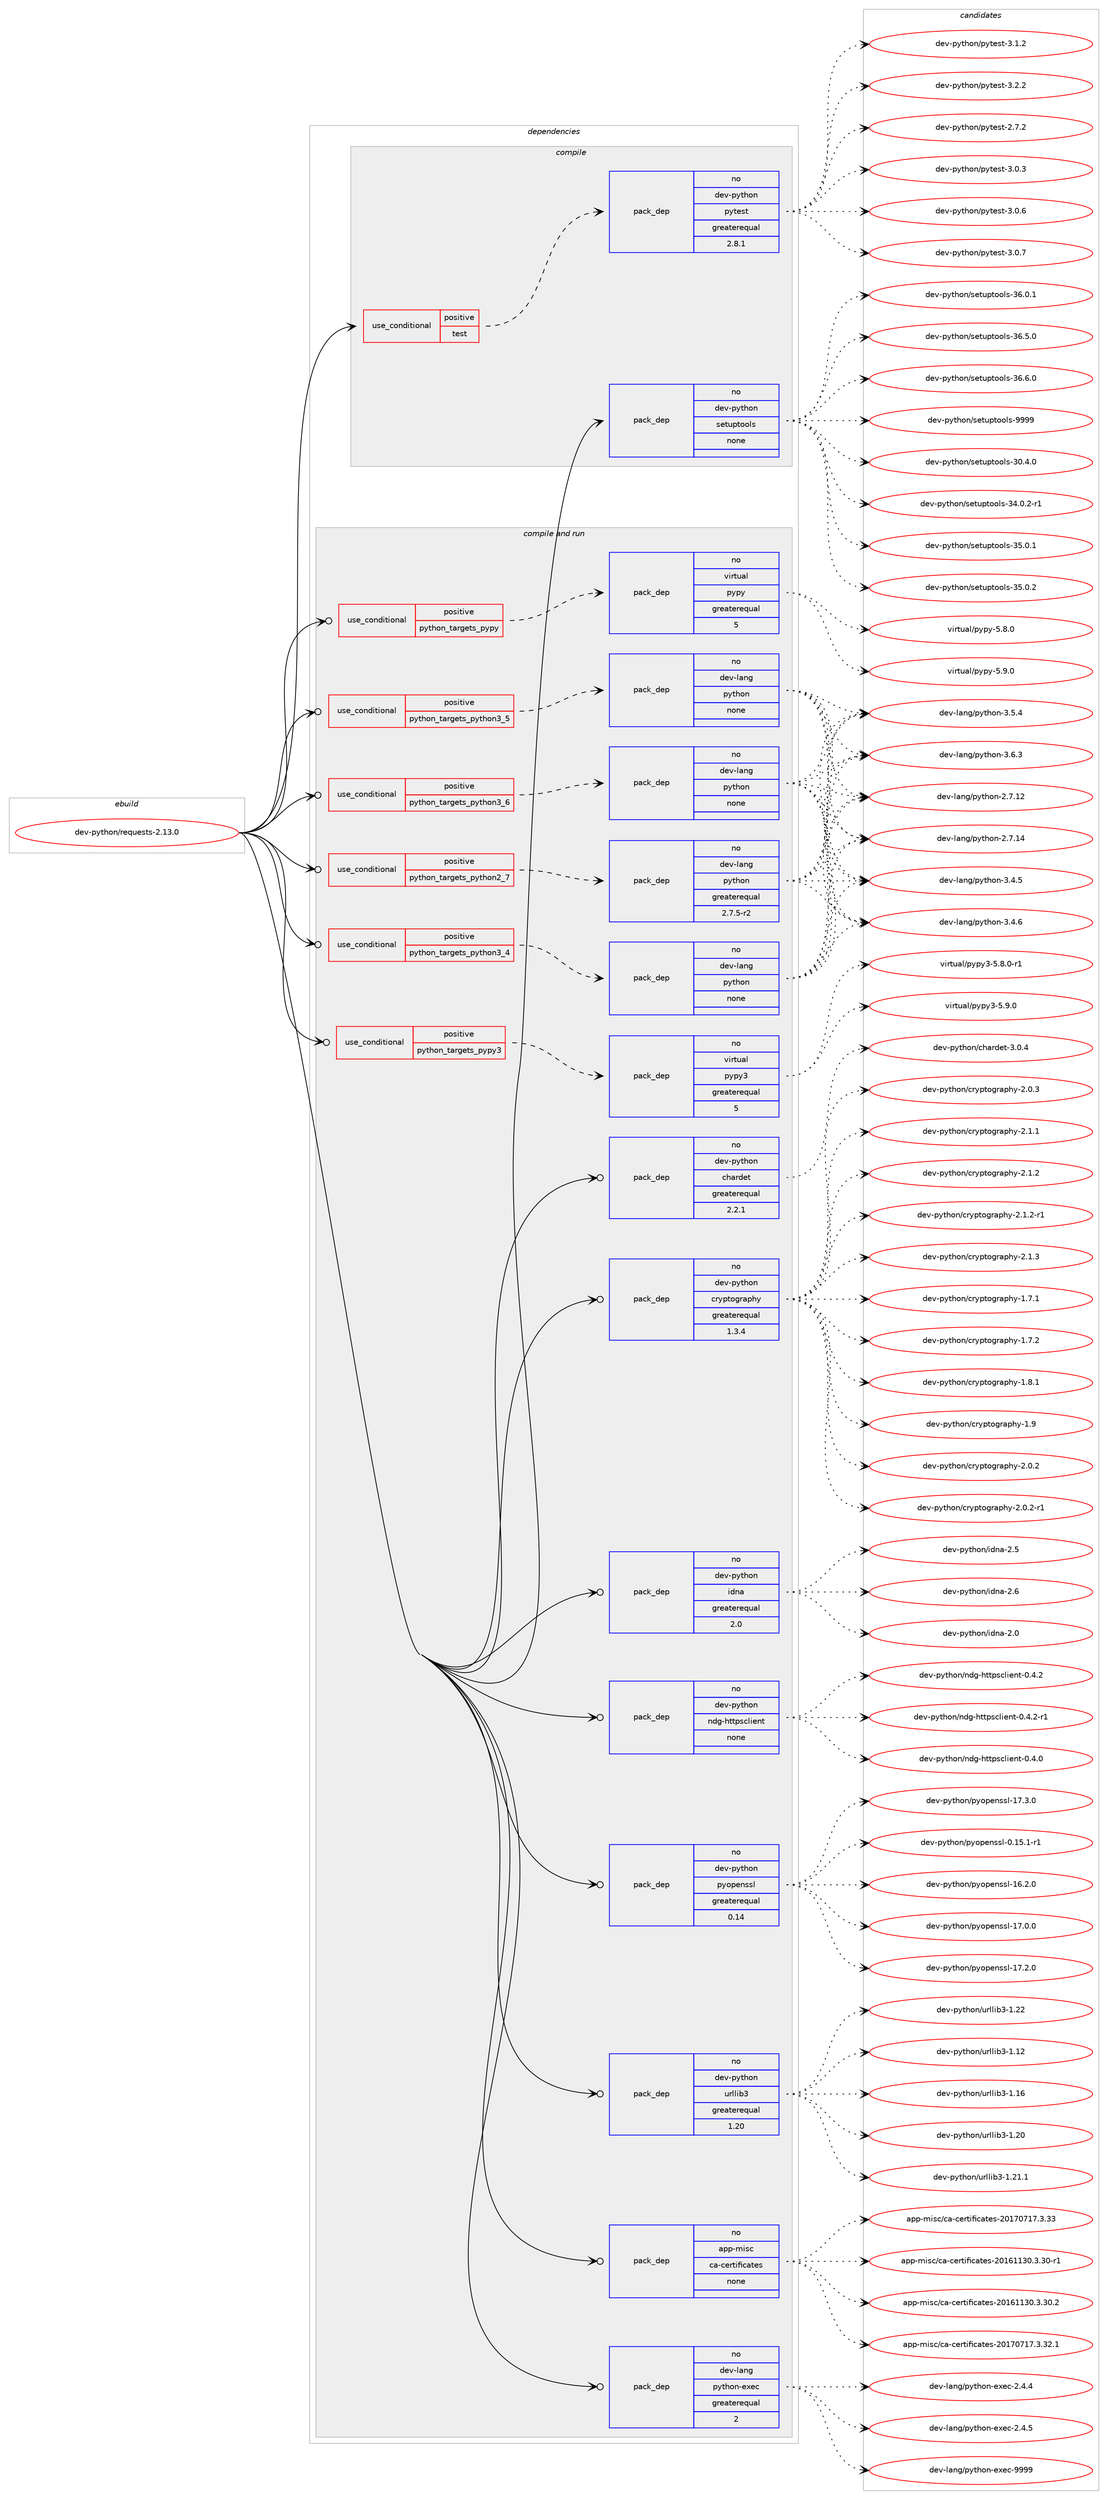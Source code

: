 digraph prolog {

# *************
# Graph options
# *************

newrank=true;
concentrate=true;
compound=true;
graph [rankdir=LR,fontname=Helvetica,fontsize=10,ranksep=1.5];#, ranksep=2.5, nodesep=0.2];
edge  [arrowhead=vee];
node  [fontname=Helvetica,fontsize=10];

# **********
# The ebuild
# **********

subgraph cluster_leftcol {
color=gray;
rank=same;
label=<<i>ebuild</i>>;
id [label="dev-python/requests-2.13.0", color=red, width=4, href="../dev-python/requests-2.13.0.svg"];
}

# ****************
# The dependencies
# ****************

subgraph cluster_midcol {
color=gray;
label=<<i>dependencies</i>>;
subgraph cluster_compile {
fillcolor="#eeeeee";
style=filled;
label=<<i>compile</i>>;
subgraph cond40980 {
dependency185301 [label=<<TABLE BORDER="0" CELLBORDER="1" CELLSPACING="0" CELLPADDING="4"><TR><TD ROWSPAN="3" CELLPADDING="10">use_conditional</TD></TR><TR><TD>positive</TD></TR><TR><TD>test</TD></TR></TABLE>>, shape=none, color=red];
subgraph pack140368 {
dependency185302 [label=<<TABLE BORDER="0" CELLBORDER="1" CELLSPACING="0" CELLPADDING="4" WIDTH="220"><TR><TD ROWSPAN="6" CELLPADDING="30">pack_dep</TD></TR><TR><TD WIDTH="110">no</TD></TR><TR><TD>dev-python</TD></TR><TR><TD>pytest</TD></TR><TR><TD>greaterequal</TD></TR><TR><TD>2.8.1</TD></TR></TABLE>>, shape=none, color=blue];
}
dependency185301:e -> dependency185302:w [weight=20,style="dashed",arrowhead="vee"];
}
id:e -> dependency185301:w [weight=20,style="solid",arrowhead="vee"];
subgraph pack140369 {
dependency185303 [label=<<TABLE BORDER="0" CELLBORDER="1" CELLSPACING="0" CELLPADDING="4" WIDTH="220"><TR><TD ROWSPAN="6" CELLPADDING="30">pack_dep</TD></TR><TR><TD WIDTH="110">no</TD></TR><TR><TD>dev-python</TD></TR><TR><TD>setuptools</TD></TR><TR><TD>none</TD></TR><TR><TD></TD></TR></TABLE>>, shape=none, color=blue];
}
id:e -> dependency185303:w [weight=20,style="solid",arrowhead="vee"];
}
subgraph cluster_compileandrun {
fillcolor="#eeeeee";
style=filled;
label=<<i>compile and run</i>>;
subgraph cond40981 {
dependency185304 [label=<<TABLE BORDER="0" CELLBORDER="1" CELLSPACING="0" CELLPADDING="4"><TR><TD ROWSPAN="3" CELLPADDING="10">use_conditional</TD></TR><TR><TD>positive</TD></TR><TR><TD>python_targets_pypy</TD></TR></TABLE>>, shape=none, color=red];
subgraph pack140370 {
dependency185305 [label=<<TABLE BORDER="0" CELLBORDER="1" CELLSPACING="0" CELLPADDING="4" WIDTH="220"><TR><TD ROWSPAN="6" CELLPADDING="30">pack_dep</TD></TR><TR><TD WIDTH="110">no</TD></TR><TR><TD>virtual</TD></TR><TR><TD>pypy</TD></TR><TR><TD>greaterequal</TD></TR><TR><TD>5</TD></TR></TABLE>>, shape=none, color=blue];
}
dependency185304:e -> dependency185305:w [weight=20,style="dashed",arrowhead="vee"];
}
id:e -> dependency185304:w [weight=20,style="solid",arrowhead="odotvee"];
subgraph cond40982 {
dependency185306 [label=<<TABLE BORDER="0" CELLBORDER="1" CELLSPACING="0" CELLPADDING="4"><TR><TD ROWSPAN="3" CELLPADDING="10">use_conditional</TD></TR><TR><TD>positive</TD></TR><TR><TD>python_targets_pypy3</TD></TR></TABLE>>, shape=none, color=red];
subgraph pack140371 {
dependency185307 [label=<<TABLE BORDER="0" CELLBORDER="1" CELLSPACING="0" CELLPADDING="4" WIDTH="220"><TR><TD ROWSPAN="6" CELLPADDING="30">pack_dep</TD></TR><TR><TD WIDTH="110">no</TD></TR><TR><TD>virtual</TD></TR><TR><TD>pypy3</TD></TR><TR><TD>greaterequal</TD></TR><TR><TD>5</TD></TR></TABLE>>, shape=none, color=blue];
}
dependency185306:e -> dependency185307:w [weight=20,style="dashed",arrowhead="vee"];
}
id:e -> dependency185306:w [weight=20,style="solid",arrowhead="odotvee"];
subgraph cond40983 {
dependency185308 [label=<<TABLE BORDER="0" CELLBORDER="1" CELLSPACING="0" CELLPADDING="4"><TR><TD ROWSPAN="3" CELLPADDING="10">use_conditional</TD></TR><TR><TD>positive</TD></TR><TR><TD>python_targets_python2_7</TD></TR></TABLE>>, shape=none, color=red];
subgraph pack140372 {
dependency185309 [label=<<TABLE BORDER="0" CELLBORDER="1" CELLSPACING="0" CELLPADDING="4" WIDTH="220"><TR><TD ROWSPAN="6" CELLPADDING="30">pack_dep</TD></TR><TR><TD WIDTH="110">no</TD></TR><TR><TD>dev-lang</TD></TR><TR><TD>python</TD></TR><TR><TD>greaterequal</TD></TR><TR><TD>2.7.5-r2</TD></TR></TABLE>>, shape=none, color=blue];
}
dependency185308:e -> dependency185309:w [weight=20,style="dashed",arrowhead="vee"];
}
id:e -> dependency185308:w [weight=20,style="solid",arrowhead="odotvee"];
subgraph cond40984 {
dependency185310 [label=<<TABLE BORDER="0" CELLBORDER="1" CELLSPACING="0" CELLPADDING="4"><TR><TD ROWSPAN="3" CELLPADDING="10">use_conditional</TD></TR><TR><TD>positive</TD></TR><TR><TD>python_targets_python3_4</TD></TR></TABLE>>, shape=none, color=red];
subgraph pack140373 {
dependency185311 [label=<<TABLE BORDER="0" CELLBORDER="1" CELLSPACING="0" CELLPADDING="4" WIDTH="220"><TR><TD ROWSPAN="6" CELLPADDING="30">pack_dep</TD></TR><TR><TD WIDTH="110">no</TD></TR><TR><TD>dev-lang</TD></TR><TR><TD>python</TD></TR><TR><TD>none</TD></TR><TR><TD></TD></TR></TABLE>>, shape=none, color=blue];
}
dependency185310:e -> dependency185311:w [weight=20,style="dashed",arrowhead="vee"];
}
id:e -> dependency185310:w [weight=20,style="solid",arrowhead="odotvee"];
subgraph cond40985 {
dependency185312 [label=<<TABLE BORDER="0" CELLBORDER="1" CELLSPACING="0" CELLPADDING="4"><TR><TD ROWSPAN="3" CELLPADDING="10">use_conditional</TD></TR><TR><TD>positive</TD></TR><TR><TD>python_targets_python3_5</TD></TR></TABLE>>, shape=none, color=red];
subgraph pack140374 {
dependency185313 [label=<<TABLE BORDER="0" CELLBORDER="1" CELLSPACING="0" CELLPADDING="4" WIDTH="220"><TR><TD ROWSPAN="6" CELLPADDING="30">pack_dep</TD></TR><TR><TD WIDTH="110">no</TD></TR><TR><TD>dev-lang</TD></TR><TR><TD>python</TD></TR><TR><TD>none</TD></TR><TR><TD></TD></TR></TABLE>>, shape=none, color=blue];
}
dependency185312:e -> dependency185313:w [weight=20,style="dashed",arrowhead="vee"];
}
id:e -> dependency185312:w [weight=20,style="solid",arrowhead="odotvee"];
subgraph cond40986 {
dependency185314 [label=<<TABLE BORDER="0" CELLBORDER="1" CELLSPACING="0" CELLPADDING="4"><TR><TD ROWSPAN="3" CELLPADDING="10">use_conditional</TD></TR><TR><TD>positive</TD></TR><TR><TD>python_targets_python3_6</TD></TR></TABLE>>, shape=none, color=red];
subgraph pack140375 {
dependency185315 [label=<<TABLE BORDER="0" CELLBORDER="1" CELLSPACING="0" CELLPADDING="4" WIDTH="220"><TR><TD ROWSPAN="6" CELLPADDING="30">pack_dep</TD></TR><TR><TD WIDTH="110">no</TD></TR><TR><TD>dev-lang</TD></TR><TR><TD>python</TD></TR><TR><TD>none</TD></TR><TR><TD></TD></TR></TABLE>>, shape=none, color=blue];
}
dependency185314:e -> dependency185315:w [weight=20,style="dashed",arrowhead="vee"];
}
id:e -> dependency185314:w [weight=20,style="solid",arrowhead="odotvee"];
subgraph pack140376 {
dependency185316 [label=<<TABLE BORDER="0" CELLBORDER="1" CELLSPACING="0" CELLPADDING="4" WIDTH="220"><TR><TD ROWSPAN="6" CELLPADDING="30">pack_dep</TD></TR><TR><TD WIDTH="110">no</TD></TR><TR><TD>app-misc</TD></TR><TR><TD>ca-certificates</TD></TR><TR><TD>none</TD></TR><TR><TD></TD></TR></TABLE>>, shape=none, color=blue];
}
id:e -> dependency185316:w [weight=20,style="solid",arrowhead="odotvee"];
subgraph pack140377 {
dependency185317 [label=<<TABLE BORDER="0" CELLBORDER="1" CELLSPACING="0" CELLPADDING="4" WIDTH="220"><TR><TD ROWSPAN="6" CELLPADDING="30">pack_dep</TD></TR><TR><TD WIDTH="110">no</TD></TR><TR><TD>dev-lang</TD></TR><TR><TD>python-exec</TD></TR><TR><TD>greaterequal</TD></TR><TR><TD>2</TD></TR></TABLE>>, shape=none, color=blue];
}
id:e -> dependency185317:w [weight=20,style="solid",arrowhead="odotvee"];
subgraph pack140378 {
dependency185318 [label=<<TABLE BORDER="0" CELLBORDER="1" CELLSPACING="0" CELLPADDING="4" WIDTH="220"><TR><TD ROWSPAN="6" CELLPADDING="30">pack_dep</TD></TR><TR><TD WIDTH="110">no</TD></TR><TR><TD>dev-python</TD></TR><TR><TD>chardet</TD></TR><TR><TD>greaterequal</TD></TR><TR><TD>2.2.1</TD></TR></TABLE>>, shape=none, color=blue];
}
id:e -> dependency185318:w [weight=20,style="solid",arrowhead="odotvee"];
subgraph pack140379 {
dependency185319 [label=<<TABLE BORDER="0" CELLBORDER="1" CELLSPACING="0" CELLPADDING="4" WIDTH="220"><TR><TD ROWSPAN="6" CELLPADDING="30">pack_dep</TD></TR><TR><TD WIDTH="110">no</TD></TR><TR><TD>dev-python</TD></TR><TR><TD>cryptography</TD></TR><TR><TD>greaterequal</TD></TR><TR><TD>1.3.4</TD></TR></TABLE>>, shape=none, color=blue];
}
id:e -> dependency185319:w [weight=20,style="solid",arrowhead="odotvee"];
subgraph pack140380 {
dependency185320 [label=<<TABLE BORDER="0" CELLBORDER="1" CELLSPACING="0" CELLPADDING="4" WIDTH="220"><TR><TD ROWSPAN="6" CELLPADDING="30">pack_dep</TD></TR><TR><TD WIDTH="110">no</TD></TR><TR><TD>dev-python</TD></TR><TR><TD>idna</TD></TR><TR><TD>greaterequal</TD></TR><TR><TD>2.0</TD></TR></TABLE>>, shape=none, color=blue];
}
id:e -> dependency185320:w [weight=20,style="solid",arrowhead="odotvee"];
subgraph pack140381 {
dependency185321 [label=<<TABLE BORDER="0" CELLBORDER="1" CELLSPACING="0" CELLPADDING="4" WIDTH="220"><TR><TD ROWSPAN="6" CELLPADDING="30">pack_dep</TD></TR><TR><TD WIDTH="110">no</TD></TR><TR><TD>dev-python</TD></TR><TR><TD>ndg-httpsclient</TD></TR><TR><TD>none</TD></TR><TR><TD></TD></TR></TABLE>>, shape=none, color=blue];
}
id:e -> dependency185321:w [weight=20,style="solid",arrowhead="odotvee"];
subgraph pack140382 {
dependency185322 [label=<<TABLE BORDER="0" CELLBORDER="1" CELLSPACING="0" CELLPADDING="4" WIDTH="220"><TR><TD ROWSPAN="6" CELLPADDING="30">pack_dep</TD></TR><TR><TD WIDTH="110">no</TD></TR><TR><TD>dev-python</TD></TR><TR><TD>pyopenssl</TD></TR><TR><TD>greaterequal</TD></TR><TR><TD>0.14</TD></TR></TABLE>>, shape=none, color=blue];
}
id:e -> dependency185322:w [weight=20,style="solid",arrowhead="odotvee"];
subgraph pack140383 {
dependency185323 [label=<<TABLE BORDER="0" CELLBORDER="1" CELLSPACING="0" CELLPADDING="4" WIDTH="220"><TR><TD ROWSPAN="6" CELLPADDING="30">pack_dep</TD></TR><TR><TD WIDTH="110">no</TD></TR><TR><TD>dev-python</TD></TR><TR><TD>urllib3</TD></TR><TR><TD>greaterequal</TD></TR><TR><TD>1.20</TD></TR></TABLE>>, shape=none, color=blue];
}
id:e -> dependency185323:w [weight=20,style="solid",arrowhead="odotvee"];
}
subgraph cluster_run {
fillcolor="#eeeeee";
style=filled;
label=<<i>run</i>>;
}
}

# **************
# The candidates
# **************

subgraph cluster_choices {
rank=same;
color=gray;
label=<<i>candidates</i>>;

subgraph choice140368 {
color=black;
nodesep=1;
choice1001011184511212111610411111047112121116101115116455046554650 [label="dev-python/pytest-2.7.2", color=red, width=4,href="../dev-python/pytest-2.7.2.svg"];
choice1001011184511212111610411111047112121116101115116455146484651 [label="dev-python/pytest-3.0.3", color=red, width=4,href="../dev-python/pytest-3.0.3.svg"];
choice1001011184511212111610411111047112121116101115116455146484654 [label="dev-python/pytest-3.0.6", color=red, width=4,href="../dev-python/pytest-3.0.6.svg"];
choice1001011184511212111610411111047112121116101115116455146484655 [label="dev-python/pytest-3.0.7", color=red, width=4,href="../dev-python/pytest-3.0.7.svg"];
choice1001011184511212111610411111047112121116101115116455146494650 [label="dev-python/pytest-3.1.2", color=red, width=4,href="../dev-python/pytest-3.1.2.svg"];
choice1001011184511212111610411111047112121116101115116455146504650 [label="dev-python/pytest-3.2.2", color=red, width=4,href="../dev-python/pytest-3.2.2.svg"];
dependency185302:e -> choice1001011184511212111610411111047112121116101115116455046554650:w [style=dotted,weight="100"];
dependency185302:e -> choice1001011184511212111610411111047112121116101115116455146484651:w [style=dotted,weight="100"];
dependency185302:e -> choice1001011184511212111610411111047112121116101115116455146484654:w [style=dotted,weight="100"];
dependency185302:e -> choice1001011184511212111610411111047112121116101115116455146484655:w [style=dotted,weight="100"];
dependency185302:e -> choice1001011184511212111610411111047112121116101115116455146494650:w [style=dotted,weight="100"];
dependency185302:e -> choice1001011184511212111610411111047112121116101115116455146504650:w [style=dotted,weight="100"];
}
subgraph choice140369 {
color=black;
nodesep=1;
choice100101118451121211161041111104711510111611711211611111110811545514846524648 [label="dev-python/setuptools-30.4.0", color=red, width=4,href="../dev-python/setuptools-30.4.0.svg"];
choice1001011184511212111610411111047115101116117112116111111108115455152464846504511449 [label="dev-python/setuptools-34.0.2-r1", color=red, width=4,href="../dev-python/setuptools-34.0.2-r1.svg"];
choice100101118451121211161041111104711510111611711211611111110811545515346484649 [label="dev-python/setuptools-35.0.1", color=red, width=4,href="../dev-python/setuptools-35.0.1.svg"];
choice100101118451121211161041111104711510111611711211611111110811545515346484650 [label="dev-python/setuptools-35.0.2", color=red, width=4,href="../dev-python/setuptools-35.0.2.svg"];
choice100101118451121211161041111104711510111611711211611111110811545515446484649 [label="dev-python/setuptools-36.0.1", color=red, width=4,href="../dev-python/setuptools-36.0.1.svg"];
choice100101118451121211161041111104711510111611711211611111110811545515446534648 [label="dev-python/setuptools-36.5.0", color=red, width=4,href="../dev-python/setuptools-36.5.0.svg"];
choice100101118451121211161041111104711510111611711211611111110811545515446544648 [label="dev-python/setuptools-36.6.0", color=red, width=4,href="../dev-python/setuptools-36.6.0.svg"];
choice10010111845112121116104111110471151011161171121161111111081154557575757 [label="dev-python/setuptools-9999", color=red, width=4,href="../dev-python/setuptools-9999.svg"];
dependency185303:e -> choice100101118451121211161041111104711510111611711211611111110811545514846524648:w [style=dotted,weight="100"];
dependency185303:e -> choice1001011184511212111610411111047115101116117112116111111108115455152464846504511449:w [style=dotted,weight="100"];
dependency185303:e -> choice100101118451121211161041111104711510111611711211611111110811545515346484649:w [style=dotted,weight="100"];
dependency185303:e -> choice100101118451121211161041111104711510111611711211611111110811545515346484650:w [style=dotted,weight="100"];
dependency185303:e -> choice100101118451121211161041111104711510111611711211611111110811545515446484649:w [style=dotted,weight="100"];
dependency185303:e -> choice100101118451121211161041111104711510111611711211611111110811545515446534648:w [style=dotted,weight="100"];
dependency185303:e -> choice100101118451121211161041111104711510111611711211611111110811545515446544648:w [style=dotted,weight="100"];
dependency185303:e -> choice10010111845112121116104111110471151011161171121161111111081154557575757:w [style=dotted,weight="100"];
}
subgraph choice140370 {
color=black;
nodesep=1;
choice1181051141161179710847112121112121455346564648 [label="virtual/pypy-5.8.0", color=red, width=4,href="../virtual/pypy-5.8.0.svg"];
choice1181051141161179710847112121112121455346574648 [label="virtual/pypy-5.9.0", color=red, width=4,href="../virtual/pypy-5.9.0.svg"];
dependency185305:e -> choice1181051141161179710847112121112121455346564648:w [style=dotted,weight="100"];
dependency185305:e -> choice1181051141161179710847112121112121455346574648:w [style=dotted,weight="100"];
}
subgraph choice140371 {
color=black;
nodesep=1;
choice1181051141161179710847112121112121514553465646484511449 [label="virtual/pypy3-5.8.0-r1", color=red, width=4,href="../virtual/pypy3-5.8.0-r1.svg"];
choice118105114116117971084711212111212151455346574648 [label="virtual/pypy3-5.9.0", color=red, width=4,href="../virtual/pypy3-5.9.0.svg"];
dependency185307:e -> choice1181051141161179710847112121112121514553465646484511449:w [style=dotted,weight="100"];
dependency185307:e -> choice118105114116117971084711212111212151455346574648:w [style=dotted,weight="100"];
}
subgraph choice140372 {
color=black;
nodesep=1;
choice10010111845108971101034711212111610411111045504655464950 [label="dev-lang/python-2.7.12", color=red, width=4,href="../dev-lang/python-2.7.12.svg"];
choice10010111845108971101034711212111610411111045504655464952 [label="dev-lang/python-2.7.14", color=red, width=4,href="../dev-lang/python-2.7.14.svg"];
choice100101118451089711010347112121116104111110455146524653 [label="dev-lang/python-3.4.5", color=red, width=4,href="../dev-lang/python-3.4.5.svg"];
choice100101118451089711010347112121116104111110455146524654 [label="dev-lang/python-3.4.6", color=red, width=4,href="../dev-lang/python-3.4.6.svg"];
choice100101118451089711010347112121116104111110455146534652 [label="dev-lang/python-3.5.4", color=red, width=4,href="../dev-lang/python-3.5.4.svg"];
choice100101118451089711010347112121116104111110455146544651 [label="dev-lang/python-3.6.3", color=red, width=4,href="../dev-lang/python-3.6.3.svg"];
dependency185309:e -> choice10010111845108971101034711212111610411111045504655464950:w [style=dotted,weight="100"];
dependency185309:e -> choice10010111845108971101034711212111610411111045504655464952:w [style=dotted,weight="100"];
dependency185309:e -> choice100101118451089711010347112121116104111110455146524653:w [style=dotted,weight="100"];
dependency185309:e -> choice100101118451089711010347112121116104111110455146524654:w [style=dotted,weight="100"];
dependency185309:e -> choice100101118451089711010347112121116104111110455146534652:w [style=dotted,weight="100"];
dependency185309:e -> choice100101118451089711010347112121116104111110455146544651:w [style=dotted,weight="100"];
}
subgraph choice140373 {
color=black;
nodesep=1;
choice10010111845108971101034711212111610411111045504655464950 [label="dev-lang/python-2.7.12", color=red, width=4,href="../dev-lang/python-2.7.12.svg"];
choice10010111845108971101034711212111610411111045504655464952 [label="dev-lang/python-2.7.14", color=red, width=4,href="../dev-lang/python-2.7.14.svg"];
choice100101118451089711010347112121116104111110455146524653 [label="dev-lang/python-3.4.5", color=red, width=4,href="../dev-lang/python-3.4.5.svg"];
choice100101118451089711010347112121116104111110455146524654 [label="dev-lang/python-3.4.6", color=red, width=4,href="../dev-lang/python-3.4.6.svg"];
choice100101118451089711010347112121116104111110455146534652 [label="dev-lang/python-3.5.4", color=red, width=4,href="../dev-lang/python-3.5.4.svg"];
choice100101118451089711010347112121116104111110455146544651 [label="dev-lang/python-3.6.3", color=red, width=4,href="../dev-lang/python-3.6.3.svg"];
dependency185311:e -> choice10010111845108971101034711212111610411111045504655464950:w [style=dotted,weight="100"];
dependency185311:e -> choice10010111845108971101034711212111610411111045504655464952:w [style=dotted,weight="100"];
dependency185311:e -> choice100101118451089711010347112121116104111110455146524653:w [style=dotted,weight="100"];
dependency185311:e -> choice100101118451089711010347112121116104111110455146524654:w [style=dotted,weight="100"];
dependency185311:e -> choice100101118451089711010347112121116104111110455146534652:w [style=dotted,weight="100"];
dependency185311:e -> choice100101118451089711010347112121116104111110455146544651:w [style=dotted,weight="100"];
}
subgraph choice140374 {
color=black;
nodesep=1;
choice10010111845108971101034711212111610411111045504655464950 [label="dev-lang/python-2.7.12", color=red, width=4,href="../dev-lang/python-2.7.12.svg"];
choice10010111845108971101034711212111610411111045504655464952 [label="dev-lang/python-2.7.14", color=red, width=4,href="../dev-lang/python-2.7.14.svg"];
choice100101118451089711010347112121116104111110455146524653 [label="dev-lang/python-3.4.5", color=red, width=4,href="../dev-lang/python-3.4.5.svg"];
choice100101118451089711010347112121116104111110455146524654 [label="dev-lang/python-3.4.6", color=red, width=4,href="../dev-lang/python-3.4.6.svg"];
choice100101118451089711010347112121116104111110455146534652 [label="dev-lang/python-3.5.4", color=red, width=4,href="../dev-lang/python-3.5.4.svg"];
choice100101118451089711010347112121116104111110455146544651 [label="dev-lang/python-3.6.3", color=red, width=4,href="../dev-lang/python-3.6.3.svg"];
dependency185313:e -> choice10010111845108971101034711212111610411111045504655464950:w [style=dotted,weight="100"];
dependency185313:e -> choice10010111845108971101034711212111610411111045504655464952:w [style=dotted,weight="100"];
dependency185313:e -> choice100101118451089711010347112121116104111110455146524653:w [style=dotted,weight="100"];
dependency185313:e -> choice100101118451089711010347112121116104111110455146524654:w [style=dotted,weight="100"];
dependency185313:e -> choice100101118451089711010347112121116104111110455146534652:w [style=dotted,weight="100"];
dependency185313:e -> choice100101118451089711010347112121116104111110455146544651:w [style=dotted,weight="100"];
}
subgraph choice140375 {
color=black;
nodesep=1;
choice10010111845108971101034711212111610411111045504655464950 [label="dev-lang/python-2.7.12", color=red, width=4,href="../dev-lang/python-2.7.12.svg"];
choice10010111845108971101034711212111610411111045504655464952 [label="dev-lang/python-2.7.14", color=red, width=4,href="../dev-lang/python-2.7.14.svg"];
choice100101118451089711010347112121116104111110455146524653 [label="dev-lang/python-3.4.5", color=red, width=4,href="../dev-lang/python-3.4.5.svg"];
choice100101118451089711010347112121116104111110455146524654 [label="dev-lang/python-3.4.6", color=red, width=4,href="../dev-lang/python-3.4.6.svg"];
choice100101118451089711010347112121116104111110455146534652 [label="dev-lang/python-3.5.4", color=red, width=4,href="../dev-lang/python-3.5.4.svg"];
choice100101118451089711010347112121116104111110455146544651 [label="dev-lang/python-3.6.3", color=red, width=4,href="../dev-lang/python-3.6.3.svg"];
dependency185315:e -> choice10010111845108971101034711212111610411111045504655464950:w [style=dotted,weight="100"];
dependency185315:e -> choice10010111845108971101034711212111610411111045504655464952:w [style=dotted,weight="100"];
dependency185315:e -> choice100101118451089711010347112121116104111110455146524653:w [style=dotted,weight="100"];
dependency185315:e -> choice100101118451089711010347112121116104111110455146524654:w [style=dotted,weight="100"];
dependency185315:e -> choice100101118451089711010347112121116104111110455146534652:w [style=dotted,weight="100"];
dependency185315:e -> choice100101118451089711010347112121116104111110455146544651:w [style=dotted,weight="100"];
}
subgraph choice140376 {
color=black;
nodesep=1;
choice9711211245109105115994799974599101114116105102105999711610111545504849544949514846514651484511449 [label="app-misc/ca-certificates-20161130.3.30-r1", color=red, width=4,href="../app-misc/ca-certificates-20161130.3.30-r1.svg"];
choice9711211245109105115994799974599101114116105102105999711610111545504849544949514846514651484650 [label="app-misc/ca-certificates-20161130.3.30.2", color=red, width=4,href="../app-misc/ca-certificates-20161130.3.30.2.svg"];
choice9711211245109105115994799974599101114116105102105999711610111545504849554855495546514651504649 [label="app-misc/ca-certificates-20170717.3.32.1", color=red, width=4,href="../app-misc/ca-certificates-20170717.3.32.1.svg"];
choice971121124510910511599479997459910111411610510210599971161011154550484955485549554651465151 [label="app-misc/ca-certificates-20170717.3.33", color=red, width=4,href="../app-misc/ca-certificates-20170717.3.33.svg"];
dependency185316:e -> choice9711211245109105115994799974599101114116105102105999711610111545504849544949514846514651484511449:w [style=dotted,weight="100"];
dependency185316:e -> choice9711211245109105115994799974599101114116105102105999711610111545504849544949514846514651484650:w [style=dotted,weight="100"];
dependency185316:e -> choice9711211245109105115994799974599101114116105102105999711610111545504849554855495546514651504649:w [style=dotted,weight="100"];
dependency185316:e -> choice971121124510910511599479997459910111411610510210599971161011154550484955485549554651465151:w [style=dotted,weight="100"];
}
subgraph choice140377 {
color=black;
nodesep=1;
choice1001011184510897110103471121211161041111104510112010199455046524652 [label="dev-lang/python-exec-2.4.4", color=red, width=4,href="../dev-lang/python-exec-2.4.4.svg"];
choice1001011184510897110103471121211161041111104510112010199455046524653 [label="dev-lang/python-exec-2.4.5", color=red, width=4,href="../dev-lang/python-exec-2.4.5.svg"];
choice10010111845108971101034711212111610411111045101120101994557575757 [label="dev-lang/python-exec-9999", color=red, width=4,href="../dev-lang/python-exec-9999.svg"];
dependency185317:e -> choice1001011184510897110103471121211161041111104510112010199455046524652:w [style=dotted,weight="100"];
dependency185317:e -> choice1001011184510897110103471121211161041111104510112010199455046524653:w [style=dotted,weight="100"];
dependency185317:e -> choice10010111845108971101034711212111610411111045101120101994557575757:w [style=dotted,weight="100"];
}
subgraph choice140378 {
color=black;
nodesep=1;
choice10010111845112121116104111110479910497114100101116455146484652 [label="dev-python/chardet-3.0.4", color=red, width=4,href="../dev-python/chardet-3.0.4.svg"];
dependency185318:e -> choice10010111845112121116104111110479910497114100101116455146484652:w [style=dotted,weight="100"];
}
subgraph choice140379 {
color=black;
nodesep=1;
choice10010111845112121116104111110479911412111211611110311497112104121454946554649 [label="dev-python/cryptography-1.7.1", color=red, width=4,href="../dev-python/cryptography-1.7.1.svg"];
choice10010111845112121116104111110479911412111211611110311497112104121454946554650 [label="dev-python/cryptography-1.7.2", color=red, width=4,href="../dev-python/cryptography-1.7.2.svg"];
choice10010111845112121116104111110479911412111211611110311497112104121454946564649 [label="dev-python/cryptography-1.8.1", color=red, width=4,href="../dev-python/cryptography-1.8.1.svg"];
choice1001011184511212111610411111047991141211121161111031149711210412145494657 [label="dev-python/cryptography-1.9", color=red, width=4,href="../dev-python/cryptography-1.9.svg"];
choice10010111845112121116104111110479911412111211611110311497112104121455046484650 [label="dev-python/cryptography-2.0.2", color=red, width=4,href="../dev-python/cryptography-2.0.2.svg"];
choice100101118451121211161041111104799114121112116111103114971121041214550464846504511449 [label="dev-python/cryptography-2.0.2-r1", color=red, width=4,href="../dev-python/cryptography-2.0.2-r1.svg"];
choice10010111845112121116104111110479911412111211611110311497112104121455046484651 [label="dev-python/cryptography-2.0.3", color=red, width=4,href="../dev-python/cryptography-2.0.3.svg"];
choice10010111845112121116104111110479911412111211611110311497112104121455046494649 [label="dev-python/cryptography-2.1.1", color=red, width=4,href="../dev-python/cryptography-2.1.1.svg"];
choice10010111845112121116104111110479911412111211611110311497112104121455046494650 [label="dev-python/cryptography-2.1.2", color=red, width=4,href="../dev-python/cryptography-2.1.2.svg"];
choice100101118451121211161041111104799114121112116111103114971121041214550464946504511449 [label="dev-python/cryptography-2.1.2-r1", color=red, width=4,href="../dev-python/cryptography-2.1.2-r1.svg"];
choice10010111845112121116104111110479911412111211611110311497112104121455046494651 [label="dev-python/cryptography-2.1.3", color=red, width=4,href="../dev-python/cryptography-2.1.3.svg"];
dependency185319:e -> choice10010111845112121116104111110479911412111211611110311497112104121454946554649:w [style=dotted,weight="100"];
dependency185319:e -> choice10010111845112121116104111110479911412111211611110311497112104121454946554650:w [style=dotted,weight="100"];
dependency185319:e -> choice10010111845112121116104111110479911412111211611110311497112104121454946564649:w [style=dotted,weight="100"];
dependency185319:e -> choice1001011184511212111610411111047991141211121161111031149711210412145494657:w [style=dotted,weight="100"];
dependency185319:e -> choice10010111845112121116104111110479911412111211611110311497112104121455046484650:w [style=dotted,weight="100"];
dependency185319:e -> choice100101118451121211161041111104799114121112116111103114971121041214550464846504511449:w [style=dotted,weight="100"];
dependency185319:e -> choice10010111845112121116104111110479911412111211611110311497112104121455046484651:w [style=dotted,weight="100"];
dependency185319:e -> choice10010111845112121116104111110479911412111211611110311497112104121455046494649:w [style=dotted,weight="100"];
dependency185319:e -> choice10010111845112121116104111110479911412111211611110311497112104121455046494650:w [style=dotted,weight="100"];
dependency185319:e -> choice100101118451121211161041111104799114121112116111103114971121041214550464946504511449:w [style=dotted,weight="100"];
dependency185319:e -> choice10010111845112121116104111110479911412111211611110311497112104121455046494651:w [style=dotted,weight="100"];
}
subgraph choice140380 {
color=black;
nodesep=1;
choice10010111845112121116104111110471051001109745504648 [label="dev-python/idna-2.0", color=red, width=4,href="../dev-python/idna-2.0.svg"];
choice10010111845112121116104111110471051001109745504653 [label="dev-python/idna-2.5", color=red, width=4,href="../dev-python/idna-2.5.svg"];
choice10010111845112121116104111110471051001109745504654 [label="dev-python/idna-2.6", color=red, width=4,href="../dev-python/idna-2.6.svg"];
dependency185320:e -> choice10010111845112121116104111110471051001109745504648:w [style=dotted,weight="100"];
dependency185320:e -> choice10010111845112121116104111110471051001109745504653:w [style=dotted,weight="100"];
dependency185320:e -> choice10010111845112121116104111110471051001109745504654:w [style=dotted,weight="100"];
}
subgraph choice140381 {
color=black;
nodesep=1;
choice10010111845112121116104111110471101001034510411611611211599108105101110116454846524648 [label="dev-python/ndg-httpsclient-0.4.0", color=red, width=4,href="../dev-python/ndg-httpsclient-0.4.0.svg"];
choice10010111845112121116104111110471101001034510411611611211599108105101110116454846524650 [label="dev-python/ndg-httpsclient-0.4.2", color=red, width=4,href="../dev-python/ndg-httpsclient-0.4.2.svg"];
choice100101118451121211161041111104711010010345104116116112115991081051011101164548465246504511449 [label="dev-python/ndg-httpsclient-0.4.2-r1", color=red, width=4,href="../dev-python/ndg-httpsclient-0.4.2-r1.svg"];
dependency185321:e -> choice10010111845112121116104111110471101001034510411611611211599108105101110116454846524648:w [style=dotted,weight="100"];
dependency185321:e -> choice10010111845112121116104111110471101001034510411611611211599108105101110116454846524650:w [style=dotted,weight="100"];
dependency185321:e -> choice100101118451121211161041111104711010010345104116116112115991081051011101164548465246504511449:w [style=dotted,weight="100"];
}
subgraph choice140382 {
color=black;
nodesep=1;
choice1001011184511212111610411111047112121111112101110115115108454846495346494511449 [label="dev-python/pyopenssl-0.15.1-r1", color=red, width=4,href="../dev-python/pyopenssl-0.15.1-r1.svg"];
choice100101118451121211161041111104711212111111210111011511510845495446504648 [label="dev-python/pyopenssl-16.2.0", color=red, width=4,href="../dev-python/pyopenssl-16.2.0.svg"];
choice100101118451121211161041111104711212111111210111011511510845495546484648 [label="dev-python/pyopenssl-17.0.0", color=red, width=4,href="../dev-python/pyopenssl-17.0.0.svg"];
choice100101118451121211161041111104711212111111210111011511510845495546504648 [label="dev-python/pyopenssl-17.2.0", color=red, width=4,href="../dev-python/pyopenssl-17.2.0.svg"];
choice100101118451121211161041111104711212111111210111011511510845495546514648 [label="dev-python/pyopenssl-17.3.0", color=red, width=4,href="../dev-python/pyopenssl-17.3.0.svg"];
dependency185322:e -> choice1001011184511212111610411111047112121111112101110115115108454846495346494511449:w [style=dotted,weight="100"];
dependency185322:e -> choice100101118451121211161041111104711212111111210111011511510845495446504648:w [style=dotted,weight="100"];
dependency185322:e -> choice100101118451121211161041111104711212111111210111011511510845495546484648:w [style=dotted,weight="100"];
dependency185322:e -> choice100101118451121211161041111104711212111111210111011511510845495546504648:w [style=dotted,weight="100"];
dependency185322:e -> choice100101118451121211161041111104711212111111210111011511510845495546514648:w [style=dotted,weight="100"];
}
subgraph choice140383 {
color=black;
nodesep=1;
choice100101118451121211161041111104711711410810810598514549464950 [label="dev-python/urllib3-1.12", color=red, width=4,href="../dev-python/urllib3-1.12.svg"];
choice100101118451121211161041111104711711410810810598514549464954 [label="dev-python/urllib3-1.16", color=red, width=4,href="../dev-python/urllib3-1.16.svg"];
choice100101118451121211161041111104711711410810810598514549465048 [label="dev-python/urllib3-1.20", color=red, width=4,href="../dev-python/urllib3-1.20.svg"];
choice1001011184511212111610411111047117114108108105985145494650494649 [label="dev-python/urllib3-1.21.1", color=red, width=4,href="../dev-python/urllib3-1.21.1.svg"];
choice100101118451121211161041111104711711410810810598514549465050 [label="dev-python/urllib3-1.22", color=red, width=4,href="../dev-python/urllib3-1.22.svg"];
dependency185323:e -> choice100101118451121211161041111104711711410810810598514549464950:w [style=dotted,weight="100"];
dependency185323:e -> choice100101118451121211161041111104711711410810810598514549464954:w [style=dotted,weight="100"];
dependency185323:e -> choice100101118451121211161041111104711711410810810598514549465048:w [style=dotted,weight="100"];
dependency185323:e -> choice1001011184511212111610411111047117114108108105985145494650494649:w [style=dotted,weight="100"];
dependency185323:e -> choice100101118451121211161041111104711711410810810598514549465050:w [style=dotted,weight="100"];
}
}

}
